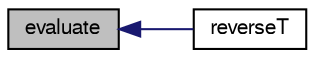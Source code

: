 digraph "evaluate"
{
  bgcolor="transparent";
  edge [fontname="FreeSans",fontsize="10",labelfontname="FreeSans",labelfontsize="10"];
  node [fontname="FreeSans",fontsize="10",shape=record];
  rankdir="LR";
  Node332 [label="evaluate",height=0.2,width=0.4,color="black", fillcolor="grey75", style="filled", fontcolor="black"];
  Node332 -> Node333 [dir="back",color="midnightblue",fontsize="10",style="solid",fontname="FreeSans"];
  Node333 [label="reverseT",height=0.2,width=0.4,color="black",URL="$a26582.html#a3b6ef41753c72a78fb451b2a4327c899",tooltip="Return neighbour-cell transformation tensor. "];
}
